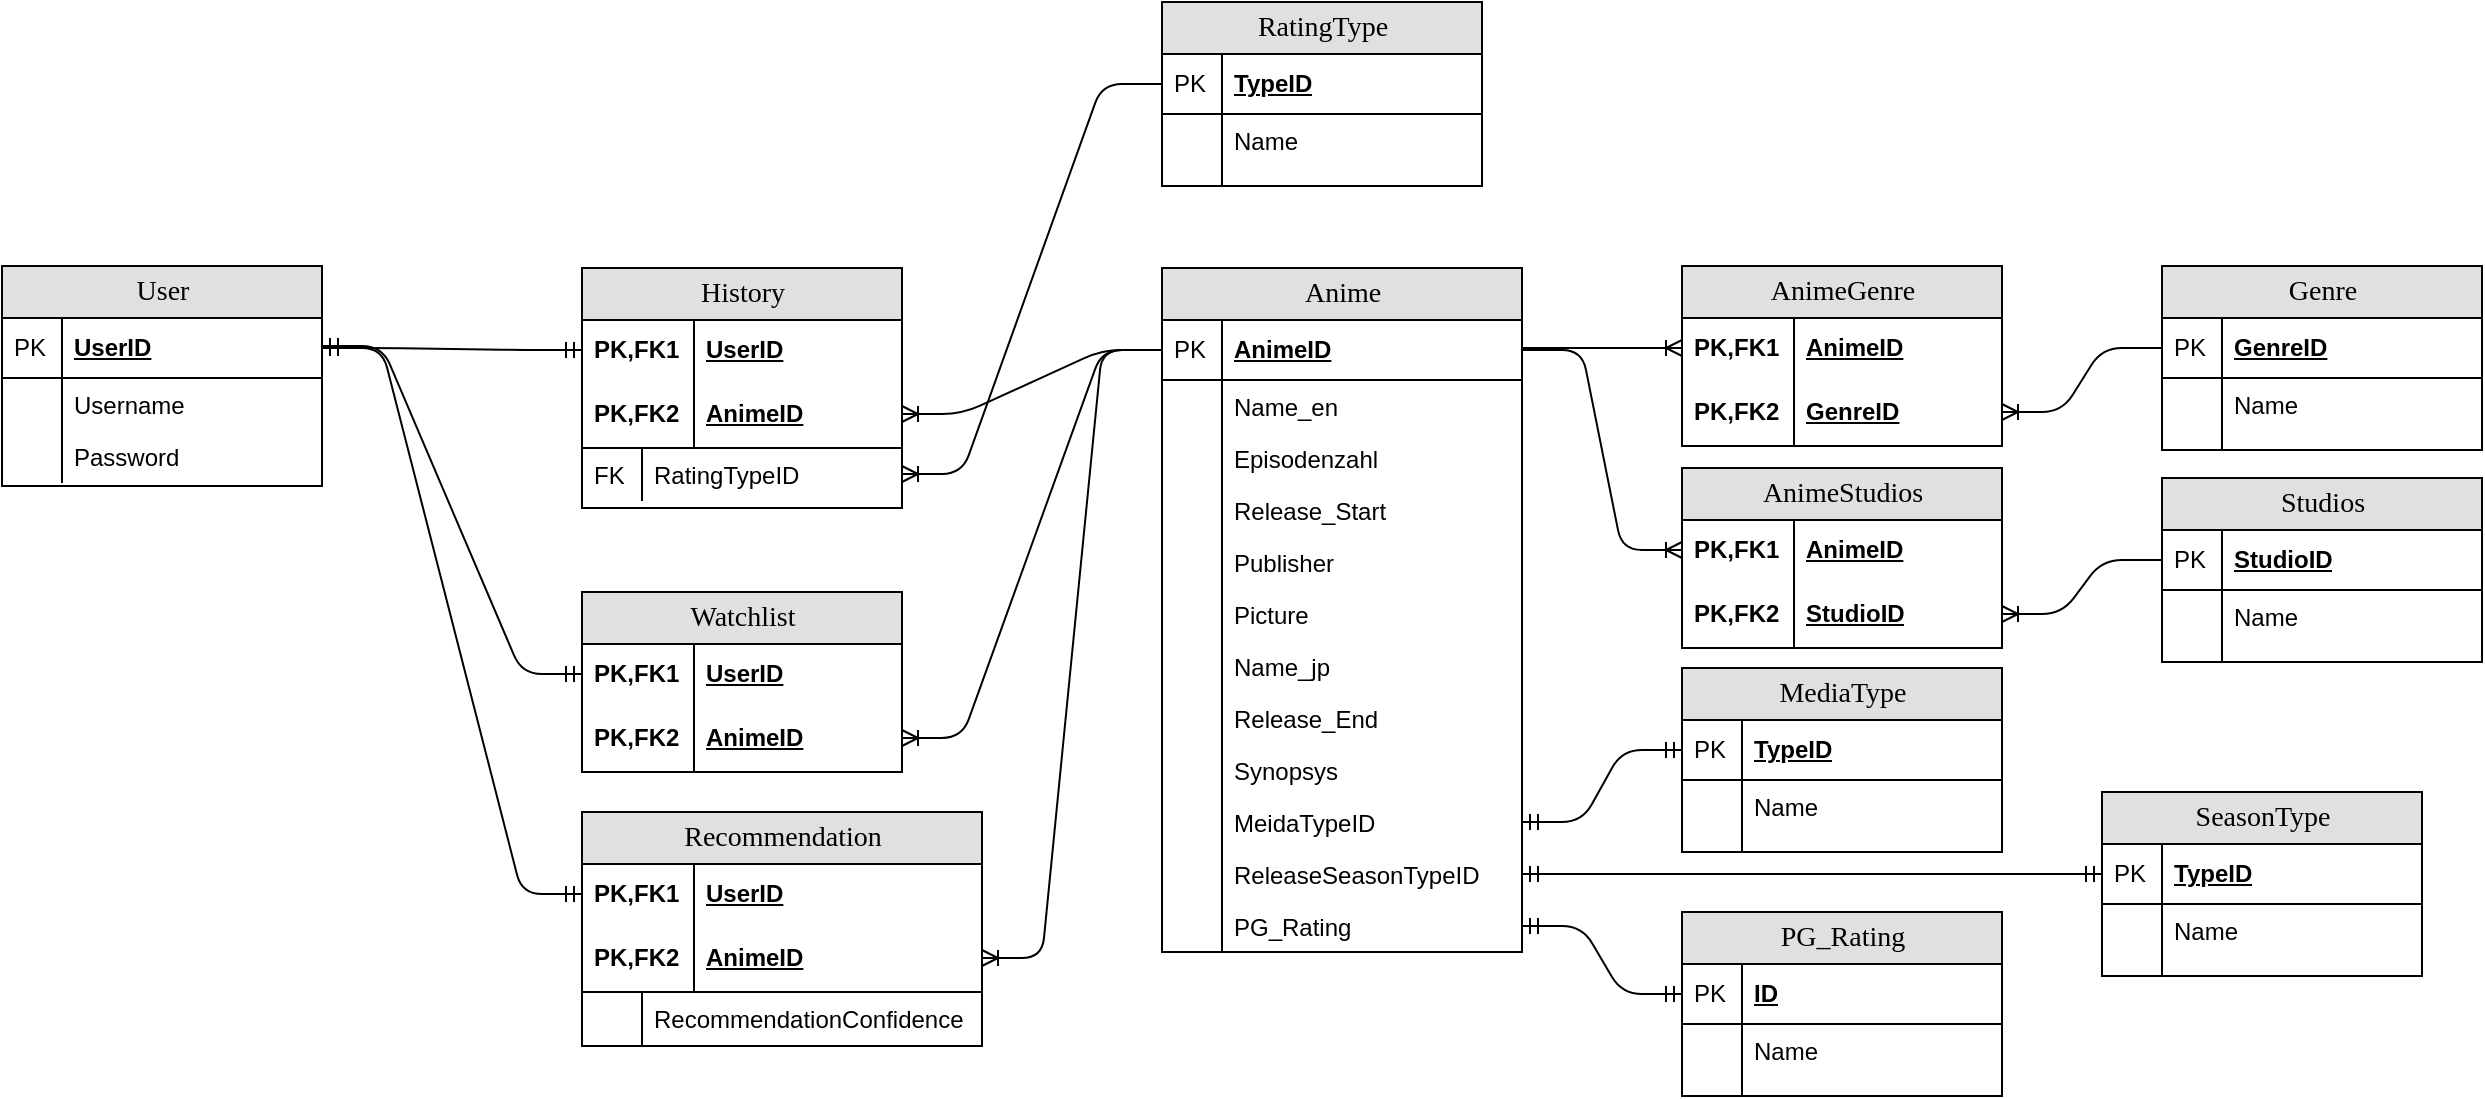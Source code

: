 <mxfile version="14.3.1" type="device"><diagram name="Page-1" id="e56a1550-8fbb-45ad-956c-1786394a9013"><mxGraphModel dx="1422" dy="1644" grid="1" gridSize="10" guides="1" tooltips="1" connect="1" arrows="1" fold="1" page="1" pageScale="1" pageWidth="1100" pageHeight="850" background="#ffffff" math="0" shadow="0"><root><mxCell id="0"/><mxCell id="1" parent="0"/><mxCell id="2e49270ec7c68f3f-1" value="AnimeGenre" style="swimlane;html=1;fontStyle=0;childLayout=stackLayout;horizontal=1;startSize=26;fillColor=#e0e0e0;horizontalStack=0;resizeParent=1;resizeLast=0;collapsible=1;marginBottom=0;swimlaneFillColor=#ffffff;align=center;rounded=0;shadow=0;comic=0;labelBackgroundColor=none;strokeWidth=1;fontFamily=Verdana;fontSize=14" parent="1" vertex="1"><mxGeometry x="840" y="40" width="160" height="90" as="geometry"/></mxCell><mxCell id="2e49270ec7c68f3f-2" value="AnimeID" style="shape=partialRectangle;top=0;left=0;right=0;bottom=0;html=1;align=left;verticalAlign=middle;fillColor=none;spacingLeft=60;spacingRight=4;whiteSpace=wrap;overflow=hidden;rotatable=0;points=[[0,0.5],[1,0.5]];portConstraint=eastwest;dropTarget=0;fontStyle=5;" parent="2e49270ec7c68f3f-1" vertex="1"><mxGeometry y="26" width="160" height="30" as="geometry"/></mxCell><mxCell id="2e49270ec7c68f3f-3" value="PK,FK1" style="shape=partialRectangle;fontStyle=1;top=0;left=0;bottom=0;html=1;fillColor=none;align=left;verticalAlign=middle;spacingLeft=4;spacingRight=4;whiteSpace=wrap;overflow=hidden;rotatable=0;points=[];portConstraint=eastwest;part=1;" parent="2e49270ec7c68f3f-2" vertex="1" connectable="0"><mxGeometry width="56" height="30" as="geometry"/></mxCell><mxCell id="2e49270ec7c68f3f-4" value="GenreID" style="shape=partialRectangle;top=0;left=0;right=0;bottom=1;html=1;align=left;verticalAlign=middle;fillColor=none;spacingLeft=60;spacingRight=4;whiteSpace=wrap;overflow=hidden;rotatable=0;points=[[0,0.5],[1,0.5]];portConstraint=eastwest;dropTarget=0;fontStyle=5;" parent="2e49270ec7c68f3f-1" vertex="1"><mxGeometry y="56" width="160" height="34" as="geometry"/></mxCell><mxCell id="2e49270ec7c68f3f-5" value="PK,FK2" style="shape=partialRectangle;fontStyle=1;top=0;left=0;bottom=0;html=1;fillColor=none;align=left;verticalAlign=middle;spacingLeft=4;spacingRight=4;whiteSpace=wrap;overflow=hidden;rotatable=0;points=[];portConstraint=eastwest;part=1;" parent="2e49270ec7c68f3f-4" vertex="1" connectable="0"><mxGeometry width="56" height="34" as="geometry"/></mxCell><mxCell id="2e49270ec7c68f3f-8" value="Anime" style="swimlane;html=1;fontStyle=0;childLayout=stackLayout;horizontal=1;startSize=26;fillColor=#e0e0e0;horizontalStack=0;resizeParent=1;resizeLast=0;collapsible=1;marginBottom=0;swimlaneFillColor=#ffffff;align=center;rounded=0;shadow=0;comic=0;labelBackgroundColor=none;strokeWidth=1;fontFamily=Verdana;fontSize=14;swimlaneLine=1;" parent="1" vertex="1"><mxGeometry x="580" y="41" width="180" height="342" as="geometry"/></mxCell><mxCell id="2e49270ec7c68f3f-9" value="AnimeID" style="shape=partialRectangle;top=0;left=0;right=0;bottom=1;html=1;align=left;verticalAlign=middle;fillColor=none;spacingLeft=34;spacingRight=4;whiteSpace=wrap;overflow=hidden;rotatable=0;points=[[0,0.5],[1,0.5]];portConstraint=eastwest;dropTarget=0;fontStyle=5;" parent="2e49270ec7c68f3f-8" vertex="1"><mxGeometry y="26" width="180" height="30" as="geometry"/></mxCell><mxCell id="2e49270ec7c68f3f-10" value="PK" style="shape=partialRectangle;top=0;left=0;bottom=0;html=1;fillColor=none;align=left;verticalAlign=middle;spacingLeft=4;spacingRight=4;whiteSpace=wrap;overflow=hidden;rotatable=0;points=[];portConstraint=eastwest;part=1;" parent="2e49270ec7c68f3f-9" vertex="1" connectable="0"><mxGeometry width="30" height="30" as="geometry"/></mxCell><mxCell id="2e49270ec7c68f3f-11" value="Name_en" style="shape=partialRectangle;top=0;left=0;right=0;bottom=0;html=1;align=left;verticalAlign=top;fillColor=none;spacingLeft=34;spacingRight=4;whiteSpace=wrap;overflow=hidden;rotatable=0;points=[[0,0.5],[1,0.5]];portConstraint=eastwest;dropTarget=0;" parent="2e49270ec7c68f3f-8" vertex="1"><mxGeometry y="56" width="180" height="26" as="geometry"/></mxCell><mxCell id="2e49270ec7c68f3f-12" value="" style="shape=partialRectangle;top=0;left=0;bottom=0;html=1;fillColor=none;align=left;verticalAlign=top;spacingLeft=4;spacingRight=4;whiteSpace=wrap;overflow=hidden;rotatable=0;points=[];portConstraint=eastwest;part=1;" parent="2e49270ec7c68f3f-11" vertex="1" connectable="0"><mxGeometry width="30" height="26" as="geometry"/></mxCell><mxCell id="2e49270ec7c68f3f-15" value="Episodenzahl" style="shape=partialRectangle;top=0;left=0;right=0;bottom=0;html=1;align=left;verticalAlign=top;fillColor=none;spacingLeft=34;spacingRight=4;whiteSpace=wrap;overflow=hidden;rotatable=0;points=[[0,0.5],[1,0.5]];portConstraint=eastwest;dropTarget=0;" parent="2e49270ec7c68f3f-8" vertex="1"><mxGeometry y="82" width="180" height="26" as="geometry"/></mxCell><mxCell id="2e49270ec7c68f3f-16" value="" style="shape=partialRectangle;top=0;left=0;bottom=0;html=1;fillColor=none;align=left;verticalAlign=top;spacingLeft=4;spacingRight=4;whiteSpace=wrap;overflow=hidden;rotatable=0;points=[];portConstraint=eastwest;part=1;" parent="2e49270ec7c68f3f-15" vertex="1" connectable="0"><mxGeometry width="30" height="26" as="geometry"/></mxCell><mxCell id="2e49270ec7c68f3f-17" value="Release_Start" style="shape=partialRectangle;top=0;left=0;right=0;bottom=0;html=1;align=left;verticalAlign=top;fillColor=none;spacingLeft=34;spacingRight=4;whiteSpace=wrap;overflow=hidden;rotatable=0;points=[[0,0.5],[1,0.5]];portConstraint=eastwest;dropTarget=0;" parent="2e49270ec7c68f3f-8" vertex="1"><mxGeometry y="108" width="180" height="26" as="geometry"/></mxCell><mxCell id="2e49270ec7c68f3f-18" value="" style="shape=partialRectangle;top=0;left=0;bottom=0;html=1;fillColor=none;align=left;verticalAlign=top;spacingLeft=4;spacingRight=4;whiteSpace=wrap;overflow=hidden;rotatable=0;points=[];portConstraint=eastwest;part=1;" parent="2e49270ec7c68f3f-17" vertex="1" connectable="0"><mxGeometry width="30" height="26.0" as="geometry"/></mxCell><mxCell id="T_OxAOjRe-ts82M2nis_-27" value="Publisher" style="shape=partialRectangle;top=0;left=0;right=0;bottom=0;html=1;align=left;verticalAlign=top;fillColor=none;spacingLeft=34;spacingRight=4;whiteSpace=wrap;overflow=hidden;rotatable=0;points=[[0,0.5],[1,0.5]];portConstraint=eastwest;dropTarget=0;" vertex="1" parent="2e49270ec7c68f3f-8"><mxGeometry y="134" width="180" height="26" as="geometry"/></mxCell><mxCell id="T_OxAOjRe-ts82M2nis_-28" value="" style="shape=partialRectangle;top=0;left=0;bottom=0;html=1;fillColor=none;align=left;verticalAlign=top;spacingLeft=4;spacingRight=4;whiteSpace=wrap;overflow=hidden;rotatable=0;points=[];portConstraint=eastwest;part=1;" vertex="1" connectable="0" parent="T_OxAOjRe-ts82M2nis_-27"><mxGeometry width="30" height="26.0" as="geometry"/></mxCell><mxCell id="T_OxAOjRe-ts82M2nis_-29" value="Picture" style="shape=partialRectangle;top=0;left=0;right=0;bottom=0;html=1;align=left;verticalAlign=top;fillColor=none;spacingLeft=34;spacingRight=4;whiteSpace=wrap;overflow=hidden;rotatable=0;points=[[0,0.5],[1,0.5]];portConstraint=eastwest;dropTarget=0;" vertex="1" parent="2e49270ec7c68f3f-8"><mxGeometry y="160" width="180" height="26" as="geometry"/></mxCell><mxCell id="T_OxAOjRe-ts82M2nis_-30" value="" style="shape=partialRectangle;top=0;left=0;bottom=0;html=1;fillColor=none;align=left;verticalAlign=top;spacingLeft=4;spacingRight=4;whiteSpace=wrap;overflow=hidden;rotatable=0;points=[];portConstraint=eastwest;part=1;" vertex="1" connectable="0" parent="T_OxAOjRe-ts82M2nis_-29"><mxGeometry width="30" height="26.0" as="geometry"/></mxCell><mxCell id="T_OxAOjRe-ts82M2nis_-119" value="Name_jp" style="shape=partialRectangle;top=0;left=0;right=0;bottom=0;html=1;align=left;verticalAlign=top;fillColor=none;spacingLeft=34;spacingRight=4;whiteSpace=wrap;overflow=hidden;rotatable=0;points=[[0,0.5],[1,0.5]];portConstraint=eastwest;dropTarget=0;" vertex="1" parent="2e49270ec7c68f3f-8"><mxGeometry y="186" width="180" height="26" as="geometry"/></mxCell><mxCell id="T_OxAOjRe-ts82M2nis_-120" value="" style="shape=partialRectangle;top=0;left=0;bottom=0;html=1;fillColor=none;align=left;verticalAlign=top;spacingLeft=4;spacingRight=4;whiteSpace=wrap;overflow=hidden;rotatable=0;points=[];portConstraint=eastwest;part=1;" vertex="1" connectable="0" parent="T_OxAOjRe-ts82M2nis_-119"><mxGeometry width="30" height="26.0" as="geometry"/></mxCell><mxCell id="T_OxAOjRe-ts82M2nis_-121" value="Release_End" style="shape=partialRectangle;top=0;left=0;right=0;bottom=0;html=1;align=left;verticalAlign=top;fillColor=none;spacingLeft=34;spacingRight=4;whiteSpace=wrap;overflow=hidden;rotatable=0;points=[[0,0.5],[1,0.5]];portConstraint=eastwest;dropTarget=0;" vertex="1" parent="2e49270ec7c68f3f-8"><mxGeometry y="212" width="180" height="26" as="geometry"/></mxCell><mxCell id="T_OxAOjRe-ts82M2nis_-122" value="" style="shape=partialRectangle;top=0;left=0;bottom=0;html=1;fillColor=none;align=left;verticalAlign=top;spacingLeft=4;spacingRight=4;whiteSpace=wrap;overflow=hidden;rotatable=0;points=[];portConstraint=eastwest;part=1;" vertex="1" connectable="0" parent="T_OxAOjRe-ts82M2nis_-121"><mxGeometry width="30" height="26.0" as="geometry"/></mxCell><mxCell id="T_OxAOjRe-ts82M2nis_-123" value="Synopsys" style="shape=partialRectangle;top=0;left=0;right=0;bottom=0;html=1;align=left;verticalAlign=top;fillColor=none;spacingLeft=34;spacingRight=4;whiteSpace=wrap;overflow=hidden;rotatable=0;points=[[0,0.5],[1,0.5]];portConstraint=eastwest;dropTarget=0;" vertex="1" parent="2e49270ec7c68f3f-8"><mxGeometry y="238" width="180" height="26" as="geometry"/></mxCell><mxCell id="T_OxAOjRe-ts82M2nis_-124" value="" style="shape=partialRectangle;top=0;left=0;bottom=0;html=1;fillColor=none;align=left;verticalAlign=top;spacingLeft=4;spacingRight=4;whiteSpace=wrap;overflow=hidden;rotatable=0;points=[];portConstraint=eastwest;part=1;" vertex="1" connectable="0" parent="T_OxAOjRe-ts82M2nis_-123"><mxGeometry width="30" height="26.0" as="geometry"/></mxCell><mxCell id="T_OxAOjRe-ts82M2nis_-125" value="MeidaTypeID" style="shape=partialRectangle;top=0;left=0;right=0;bottom=0;html=1;align=left;verticalAlign=top;fillColor=none;spacingLeft=34;spacingRight=4;whiteSpace=wrap;overflow=hidden;rotatable=0;points=[[0,0.5],[1,0.5]];portConstraint=eastwest;dropTarget=0;" vertex="1" parent="2e49270ec7c68f3f-8"><mxGeometry y="264" width="180" height="26" as="geometry"/></mxCell><mxCell id="T_OxAOjRe-ts82M2nis_-126" value="" style="shape=partialRectangle;top=0;left=0;bottom=0;html=1;fillColor=none;align=left;verticalAlign=top;spacingLeft=4;spacingRight=4;whiteSpace=wrap;overflow=hidden;rotatable=0;points=[];portConstraint=eastwest;part=1;" vertex="1" connectable="0" parent="T_OxAOjRe-ts82M2nis_-125"><mxGeometry width="30" height="26.0" as="geometry"/></mxCell><mxCell id="T_OxAOjRe-ts82M2nis_-135" value="ReleaseSeasonTypeID" style="shape=partialRectangle;top=0;left=0;right=0;bottom=0;html=1;align=left;verticalAlign=top;fillColor=none;spacingLeft=34;spacingRight=4;whiteSpace=wrap;overflow=hidden;rotatable=0;points=[[0,0.5],[1,0.5]];portConstraint=eastwest;dropTarget=0;" vertex="1" parent="2e49270ec7c68f3f-8"><mxGeometry y="290" width="180" height="26" as="geometry"/></mxCell><mxCell id="T_OxAOjRe-ts82M2nis_-136" value="" style="shape=partialRectangle;top=0;left=0;bottom=0;html=1;fillColor=none;align=left;verticalAlign=top;spacingLeft=4;spacingRight=4;whiteSpace=wrap;overflow=hidden;rotatable=0;points=[];portConstraint=eastwest;part=1;" vertex="1" connectable="0" parent="T_OxAOjRe-ts82M2nis_-135"><mxGeometry width="30" height="26.0" as="geometry"/></mxCell><mxCell id="T_OxAOjRe-ts82M2nis_-145" value="PG_Rating" style="shape=partialRectangle;top=0;left=0;right=0;bottom=0;html=1;align=left;verticalAlign=top;fillColor=none;spacingLeft=34;spacingRight=4;whiteSpace=wrap;overflow=hidden;rotatable=0;points=[[0,0.5],[1,0.5]];portConstraint=eastwest;dropTarget=0;" vertex="1" parent="2e49270ec7c68f3f-8"><mxGeometry y="316" width="180" height="26" as="geometry"/></mxCell><mxCell id="T_OxAOjRe-ts82M2nis_-146" value="" style="shape=partialRectangle;top=0;left=0;bottom=0;html=1;fillColor=none;align=left;verticalAlign=top;spacingLeft=4;spacingRight=4;whiteSpace=wrap;overflow=hidden;rotatable=0;points=[];portConstraint=eastwest;part=1;" vertex="1" connectable="0" parent="T_OxAOjRe-ts82M2nis_-145"><mxGeometry width="30" height="26.0" as="geometry"/></mxCell><mxCell id="2e49270ec7c68f3f-19" value="Genre" style="swimlane;html=1;fontStyle=0;childLayout=stackLayout;horizontal=1;startSize=26;fillColor=#e0e0e0;horizontalStack=0;resizeParent=1;resizeLast=0;collapsible=1;marginBottom=0;swimlaneFillColor=#ffffff;align=center;rounded=0;shadow=0;comic=0;labelBackgroundColor=none;strokeWidth=1;fontFamily=Verdana;fontSize=14" parent="1" vertex="1"><mxGeometry x="1080" y="40" width="160" height="92" as="geometry"/></mxCell><mxCell id="2e49270ec7c68f3f-20" value="GenreID" style="shape=partialRectangle;top=0;left=0;right=0;bottom=1;html=1;align=left;verticalAlign=middle;fillColor=none;spacingLeft=34;spacingRight=4;whiteSpace=wrap;overflow=hidden;rotatable=0;points=[[0,0.5],[1,0.5]];portConstraint=eastwest;dropTarget=0;fontStyle=5;" parent="2e49270ec7c68f3f-19" vertex="1"><mxGeometry y="26" width="160" height="30" as="geometry"/></mxCell><mxCell id="2e49270ec7c68f3f-21" value="PK" style="shape=partialRectangle;top=0;left=0;bottom=0;html=1;fillColor=none;align=left;verticalAlign=middle;spacingLeft=4;spacingRight=4;whiteSpace=wrap;overflow=hidden;rotatable=0;points=[];portConstraint=eastwest;part=1;" parent="2e49270ec7c68f3f-20" vertex="1" connectable="0"><mxGeometry width="30" height="30" as="geometry"/></mxCell><mxCell id="2e49270ec7c68f3f-22" value="Name" style="shape=partialRectangle;top=0;left=0;right=0;bottom=0;html=1;align=left;verticalAlign=top;fillColor=none;spacingLeft=34;spacingRight=4;whiteSpace=wrap;overflow=hidden;rotatable=0;points=[[0,0.5],[1,0.5]];portConstraint=eastwest;dropTarget=0;" parent="2e49270ec7c68f3f-19" vertex="1"><mxGeometry y="56" width="160" height="26" as="geometry"/></mxCell><mxCell id="2e49270ec7c68f3f-23" value="" style="shape=partialRectangle;top=0;left=0;bottom=0;html=1;fillColor=none;align=left;verticalAlign=top;spacingLeft=4;spacingRight=4;whiteSpace=wrap;overflow=hidden;rotatable=0;points=[];portConstraint=eastwest;part=1;" parent="2e49270ec7c68f3f-22" vertex="1" connectable="0"><mxGeometry width="30" height="26" as="geometry"/></mxCell><mxCell id="2e49270ec7c68f3f-28" value="" style="shape=partialRectangle;top=0;left=0;right=0;bottom=0;html=1;align=left;verticalAlign=top;fillColor=none;spacingLeft=34;spacingRight=4;whiteSpace=wrap;overflow=hidden;rotatable=0;points=[[0,0.5],[1,0.5]];portConstraint=eastwest;dropTarget=0;" parent="2e49270ec7c68f3f-19" vertex="1"><mxGeometry y="82" width="160" height="10" as="geometry"/></mxCell><mxCell id="2e49270ec7c68f3f-29" value="" style="shape=partialRectangle;top=0;left=0;bottom=0;html=1;fillColor=none;align=left;verticalAlign=top;spacingLeft=4;spacingRight=4;whiteSpace=wrap;overflow=hidden;rotatable=0;points=[];portConstraint=eastwest;part=1;" parent="2e49270ec7c68f3f-28" vertex="1" connectable="0"><mxGeometry width="30" height="10" as="geometry"/></mxCell><mxCell id="2e49270ec7c68f3f-30" value="User" style="swimlane;html=1;fontStyle=0;childLayout=stackLayout;horizontal=1;startSize=26;fillColor=#e0e0e0;horizontalStack=0;resizeParent=1;resizeLast=0;collapsible=1;marginBottom=0;swimlaneFillColor=#ffffff;align=center;rounded=0;shadow=0;comic=0;labelBackgroundColor=none;strokeWidth=1;fontFamily=Verdana;fontSize=14" parent="1" vertex="1"><mxGeometry y="40" width="160" height="110" as="geometry"/></mxCell><mxCell id="2e49270ec7c68f3f-31" value="UserID" style="shape=partialRectangle;top=0;left=0;right=0;bottom=1;html=1;align=left;verticalAlign=middle;fillColor=none;spacingLeft=34;spacingRight=4;whiteSpace=wrap;overflow=hidden;rotatable=0;points=[[0,0.5],[1,0.5]];portConstraint=eastwest;dropTarget=0;fontStyle=5;" parent="2e49270ec7c68f3f-30" vertex="1"><mxGeometry y="26" width="160" height="30" as="geometry"/></mxCell><mxCell id="2e49270ec7c68f3f-32" value="PK" style="shape=partialRectangle;top=0;left=0;bottom=0;html=1;fillColor=none;align=left;verticalAlign=middle;spacingLeft=4;spacingRight=4;whiteSpace=wrap;overflow=hidden;rotatable=0;points=[];portConstraint=eastwest;part=1;" parent="2e49270ec7c68f3f-31" vertex="1" connectable="0"><mxGeometry width="30" height="30" as="geometry"/></mxCell><mxCell id="2e49270ec7c68f3f-33" value="Username" style="shape=partialRectangle;top=0;left=0;right=0;bottom=0;html=1;align=left;verticalAlign=top;fillColor=none;spacingLeft=34;spacingRight=4;whiteSpace=wrap;overflow=hidden;rotatable=0;points=[[0,0.5],[1,0.5]];portConstraint=eastwest;dropTarget=0;" parent="2e49270ec7c68f3f-30" vertex="1"><mxGeometry y="56" width="160" height="26" as="geometry"/></mxCell><mxCell id="2e49270ec7c68f3f-34" value="" style="shape=partialRectangle;top=0;left=0;bottom=0;html=1;fillColor=none;align=left;verticalAlign=top;spacingLeft=4;spacingRight=4;whiteSpace=wrap;overflow=hidden;rotatable=0;points=[];portConstraint=eastwest;part=1;" parent="2e49270ec7c68f3f-33" vertex="1" connectable="0"><mxGeometry width="30" height="26" as="geometry"/></mxCell><mxCell id="2e49270ec7c68f3f-35" value="Password" style="shape=partialRectangle;top=0;left=0;right=0;bottom=0;html=1;align=left;verticalAlign=top;fillColor=none;spacingLeft=34;spacingRight=4;whiteSpace=wrap;overflow=hidden;rotatable=0;points=[[0,0.5],[1,0.5]];portConstraint=eastwest;dropTarget=0;" parent="2e49270ec7c68f3f-30" vertex="1"><mxGeometry y="82" width="160" height="26" as="geometry"/></mxCell><mxCell id="2e49270ec7c68f3f-36" value="" style="shape=partialRectangle;top=0;left=0;bottom=0;html=1;fillColor=none;align=left;verticalAlign=top;spacingLeft=4;spacingRight=4;whiteSpace=wrap;overflow=hidden;rotatable=0;points=[];portConstraint=eastwest;part=1;" parent="2e49270ec7c68f3f-35" vertex="1" connectable="0"><mxGeometry width="30" height="26" as="geometry"/></mxCell><mxCell id="T_OxAOjRe-ts82M2nis_-32" value="" style="edgeStyle=entityRelationEdgeStyle;fontSize=12;html=1;endArrow=ERoneToMany;entryX=0;entryY=0.5;entryDx=0;entryDy=0;" edge="1" parent="1" target="2e49270ec7c68f3f-2"><mxGeometry width="100" height="100" relative="1" as="geometry"><mxPoint x="760" y="81" as="sourcePoint"/><mxPoint x="370" y="-159" as="targetPoint"/></mxGeometry></mxCell><mxCell id="T_OxAOjRe-ts82M2nis_-33" value="" style="edgeStyle=entityRelationEdgeStyle;fontSize=12;html=1;endArrow=ERoneToMany;exitX=0;exitY=0.5;exitDx=0;exitDy=0;entryX=1;entryY=0.5;entryDx=0;entryDy=0;" edge="1" parent="1" source="2e49270ec7c68f3f-20" target="2e49270ec7c68f3f-4"><mxGeometry width="100" height="100" relative="1" as="geometry"><mxPoint x="940" y="-260" as="sourcePoint"/><mxPoint x="1070" y="-260" as="targetPoint"/></mxGeometry></mxCell><mxCell id="T_OxAOjRe-ts82M2nis_-78" value="History" style="swimlane;html=1;fontStyle=0;childLayout=stackLayout;horizontal=1;startSize=26;fillColor=#e0e0e0;horizontalStack=0;resizeParent=1;resizeLast=0;collapsible=1;marginBottom=0;swimlaneFillColor=#ffffff;align=center;rounded=0;shadow=0;comic=0;labelBackgroundColor=none;strokeWidth=1;fontFamily=Verdana;fontSize=14" vertex="1" parent="1"><mxGeometry x="290" y="41" width="160" height="120" as="geometry"/></mxCell><mxCell id="T_OxAOjRe-ts82M2nis_-79" value="UserID" style="shape=partialRectangle;top=0;left=0;right=0;bottom=0;html=1;align=left;verticalAlign=middle;fillColor=none;spacingLeft=60;spacingRight=4;whiteSpace=wrap;overflow=hidden;rotatable=0;points=[[0,0.5],[1,0.5]];portConstraint=eastwest;dropTarget=0;fontStyle=5;" vertex="1" parent="T_OxAOjRe-ts82M2nis_-78"><mxGeometry y="26" width="160" height="30" as="geometry"/></mxCell><mxCell id="T_OxAOjRe-ts82M2nis_-80" value="PK,FK1" style="shape=partialRectangle;fontStyle=1;top=0;left=0;bottom=0;html=1;fillColor=none;align=left;verticalAlign=middle;spacingLeft=4;spacingRight=4;whiteSpace=wrap;overflow=hidden;rotatable=0;points=[];portConstraint=eastwest;part=1;" vertex="1" connectable="0" parent="T_OxAOjRe-ts82M2nis_-79"><mxGeometry width="56" height="30" as="geometry"/></mxCell><mxCell id="T_OxAOjRe-ts82M2nis_-81" value="AnimeID" style="shape=partialRectangle;top=0;left=0;right=0;bottom=1;html=1;align=left;verticalAlign=middle;fillColor=none;spacingLeft=60;spacingRight=4;whiteSpace=wrap;overflow=hidden;rotatable=0;points=[[0,0.5],[1,0.5]];portConstraint=eastwest;dropTarget=0;fontStyle=5;" vertex="1" parent="T_OxAOjRe-ts82M2nis_-78"><mxGeometry y="56" width="160" height="34" as="geometry"/></mxCell><mxCell id="T_OxAOjRe-ts82M2nis_-82" value="PK,FK2" style="shape=partialRectangle;fontStyle=1;top=0;left=0;bottom=0;html=1;fillColor=none;align=left;verticalAlign=middle;spacingLeft=4;spacingRight=4;whiteSpace=wrap;overflow=hidden;rotatable=0;points=[];portConstraint=eastwest;part=1;" vertex="1" connectable="0" parent="T_OxAOjRe-ts82M2nis_-81"><mxGeometry width="56" height="34" as="geometry"/></mxCell><mxCell id="T_OxAOjRe-ts82M2nis_-172" value="RatingTypeID" style="shape=partialRectangle;top=0;left=0;right=0;bottom=0;html=1;align=left;verticalAlign=top;fillColor=none;spacingLeft=34;spacingRight=4;whiteSpace=wrap;overflow=hidden;rotatable=0;points=[[0,0.5],[1,0.5]];portConstraint=eastwest;dropTarget=0;" vertex="1" parent="T_OxAOjRe-ts82M2nis_-78"><mxGeometry y="90" width="160" height="26" as="geometry"/></mxCell><mxCell id="T_OxAOjRe-ts82M2nis_-173" value="FK" style="shape=partialRectangle;top=0;left=0;bottom=0;html=1;fillColor=none;align=left;verticalAlign=top;spacingLeft=4;spacingRight=4;whiteSpace=wrap;overflow=hidden;rotatable=0;points=[];portConstraint=eastwest;part=1;" vertex="1" connectable="0" parent="T_OxAOjRe-ts82M2nis_-172"><mxGeometry width="30" height="26" as="geometry"/></mxCell><mxCell id="T_OxAOjRe-ts82M2nis_-83" value="" style="edgeStyle=entityRelationEdgeStyle;fontSize=12;html=1;endArrow=ERmandOne;startArrow=ERmandOne;exitX=1;exitY=0.5;exitDx=0;exitDy=0;entryX=0;entryY=0.5;entryDx=0;entryDy=0;" edge="1" parent="1" source="2e49270ec7c68f3f-31" target="T_OxAOjRe-ts82M2nis_-79"><mxGeometry width="100" height="100" relative="1" as="geometry"><mxPoint x="160" y="310" as="sourcePoint"/><mxPoint x="250" y="109" as="targetPoint"/></mxGeometry></mxCell><mxCell id="T_OxAOjRe-ts82M2nis_-84" value="" style="edgeStyle=entityRelationEdgeStyle;fontSize=12;html=1;endArrow=ERmandOne;startArrow=ERmandOne;entryX=0;entryY=0.5;entryDx=0;entryDy=0;" edge="1" parent="1" target="T_OxAOjRe-ts82M2nis_-87"><mxGeometry width="100" height="100" relative="1" as="geometry"><mxPoint x="160" y="80" as="sourcePoint"/><mxPoint x="250" y="219" as="targetPoint"/></mxGeometry></mxCell><mxCell id="T_OxAOjRe-ts82M2nis_-85" value="" style="edgeStyle=entityRelationEdgeStyle;fontSize=12;html=1;endArrow=ERmandOne;startArrow=ERmandOne;entryX=0;entryY=0.5;entryDx=0;entryDy=0;exitX=1;exitY=0.5;exitDx=0;exitDy=0;" edge="1" parent="1" source="2e49270ec7c68f3f-31" target="T_OxAOjRe-ts82M2nis_-92"><mxGeometry width="100" height="100" relative="1" as="geometry"><mxPoint x="170" y="90" as="sourcePoint"/><mxPoint x="250" y="329" as="targetPoint"/></mxGeometry></mxCell><mxCell id="T_OxAOjRe-ts82M2nis_-86" value="Watchlist" style="swimlane;html=1;fontStyle=0;childLayout=stackLayout;horizontal=1;startSize=26;fillColor=#e0e0e0;horizontalStack=0;resizeParent=1;resizeLast=0;collapsible=1;marginBottom=0;swimlaneFillColor=#ffffff;align=center;rounded=0;shadow=0;comic=0;labelBackgroundColor=none;strokeWidth=1;fontFamily=Verdana;fontSize=14" vertex="1" parent="1"><mxGeometry x="290" y="203" width="160" height="90" as="geometry"/></mxCell><mxCell id="T_OxAOjRe-ts82M2nis_-87" value="UserID" style="shape=partialRectangle;top=0;left=0;right=0;bottom=0;html=1;align=left;verticalAlign=middle;fillColor=none;spacingLeft=60;spacingRight=4;whiteSpace=wrap;overflow=hidden;rotatable=0;points=[[0,0.5],[1,0.5]];portConstraint=eastwest;dropTarget=0;fontStyle=5;" vertex="1" parent="T_OxAOjRe-ts82M2nis_-86"><mxGeometry y="26" width="160" height="30" as="geometry"/></mxCell><mxCell id="T_OxAOjRe-ts82M2nis_-88" value="PK,FK1" style="shape=partialRectangle;fontStyle=1;top=0;left=0;bottom=0;html=1;fillColor=none;align=left;verticalAlign=middle;spacingLeft=4;spacingRight=4;whiteSpace=wrap;overflow=hidden;rotatable=0;points=[];portConstraint=eastwest;part=1;" vertex="1" connectable="0" parent="T_OxAOjRe-ts82M2nis_-87"><mxGeometry width="56" height="30" as="geometry"/></mxCell><mxCell id="T_OxAOjRe-ts82M2nis_-89" value="AnimeID" style="shape=partialRectangle;top=0;left=0;right=0;bottom=1;html=1;align=left;verticalAlign=middle;fillColor=none;spacingLeft=60;spacingRight=4;whiteSpace=wrap;overflow=hidden;rotatable=0;points=[[0,0.5],[1,0.5]];portConstraint=eastwest;dropTarget=0;fontStyle=5;" vertex="1" parent="T_OxAOjRe-ts82M2nis_-86"><mxGeometry y="56" width="160" height="34" as="geometry"/></mxCell><mxCell id="T_OxAOjRe-ts82M2nis_-90" value="PK,FK2" style="shape=partialRectangle;fontStyle=1;top=0;left=0;bottom=0;html=1;fillColor=none;align=left;verticalAlign=middle;spacingLeft=4;spacingRight=4;whiteSpace=wrap;overflow=hidden;rotatable=0;points=[];portConstraint=eastwest;part=1;" vertex="1" connectable="0" parent="T_OxAOjRe-ts82M2nis_-89"><mxGeometry width="56" height="34" as="geometry"/></mxCell><mxCell id="T_OxAOjRe-ts82M2nis_-91" value="Recommendation" style="swimlane;html=1;fontStyle=0;childLayout=stackLayout;horizontal=1;startSize=26;fillColor=#e0e0e0;horizontalStack=0;resizeParent=1;resizeLast=0;collapsible=1;marginBottom=0;swimlaneFillColor=#ffffff;align=center;rounded=0;shadow=0;comic=0;labelBackgroundColor=none;strokeWidth=1;fontFamily=Verdana;fontSize=14" vertex="1" parent="1"><mxGeometry x="290" y="313" width="200" height="117" as="geometry"/></mxCell><mxCell id="T_OxAOjRe-ts82M2nis_-92" value="UserID" style="shape=partialRectangle;top=0;left=0;right=0;bottom=0;html=1;align=left;verticalAlign=middle;fillColor=none;spacingLeft=60;spacingRight=4;whiteSpace=wrap;overflow=hidden;rotatable=0;points=[[0,0.5],[1,0.5]];portConstraint=eastwest;dropTarget=0;fontStyle=5;" vertex="1" parent="T_OxAOjRe-ts82M2nis_-91"><mxGeometry y="26" width="200" height="30" as="geometry"/></mxCell><mxCell id="T_OxAOjRe-ts82M2nis_-93" value="PK,FK1" style="shape=partialRectangle;fontStyle=1;top=0;left=0;bottom=0;html=1;fillColor=none;align=left;verticalAlign=middle;spacingLeft=4;spacingRight=4;whiteSpace=wrap;overflow=hidden;rotatable=0;points=[];portConstraint=eastwest;part=1;" vertex="1" connectable="0" parent="T_OxAOjRe-ts82M2nis_-92"><mxGeometry width="56" height="30" as="geometry"/></mxCell><mxCell id="T_OxAOjRe-ts82M2nis_-94" value="AnimeID" style="shape=partialRectangle;top=0;left=0;right=0;bottom=1;html=1;align=left;verticalAlign=middle;fillColor=none;spacingLeft=60;spacingRight=4;whiteSpace=wrap;overflow=hidden;rotatable=0;points=[[0,0.5],[1,0.5]];portConstraint=eastwest;dropTarget=0;fontStyle=5;" vertex="1" parent="T_OxAOjRe-ts82M2nis_-91"><mxGeometry y="56" width="200" height="34" as="geometry"/></mxCell><mxCell id="T_OxAOjRe-ts82M2nis_-95" value="PK,FK2" style="shape=partialRectangle;fontStyle=1;top=0;left=0;bottom=0;html=1;fillColor=none;align=left;verticalAlign=middle;spacingLeft=4;spacingRight=4;whiteSpace=wrap;overflow=hidden;rotatable=0;points=[];portConstraint=eastwest;part=1;" vertex="1" connectable="0" parent="T_OxAOjRe-ts82M2nis_-94"><mxGeometry width="56" height="34" as="geometry"/></mxCell><mxCell id="T_OxAOjRe-ts82M2nis_-174" value="RecommendationConfidence" style="shape=partialRectangle;top=0;left=0;right=0;bottom=0;html=1;align=left;verticalAlign=top;fillColor=none;spacingLeft=34;spacingRight=4;whiteSpace=wrap;overflow=hidden;rotatable=0;points=[[0,0.5],[1,0.5]];portConstraint=eastwest;dropTarget=0;" vertex="1" parent="T_OxAOjRe-ts82M2nis_-91"><mxGeometry y="90" width="200" height="26" as="geometry"/></mxCell><mxCell id="T_OxAOjRe-ts82M2nis_-175" value="" style="shape=partialRectangle;top=0;left=0;bottom=0;html=1;fillColor=none;align=left;verticalAlign=top;spacingLeft=4;spacingRight=4;whiteSpace=wrap;overflow=hidden;rotatable=0;points=[];portConstraint=eastwest;part=1;" vertex="1" connectable="0" parent="T_OxAOjRe-ts82M2nis_-174"><mxGeometry width="30" height="26" as="geometry"/></mxCell><mxCell id="T_OxAOjRe-ts82M2nis_-102" value="" style="edgeStyle=entityRelationEdgeStyle;fontSize=12;html=1;endArrow=ERoneToMany;entryX=1;entryY=0.5;entryDx=0;entryDy=0;exitX=0;exitY=0.5;exitDx=0;exitDy=0;" edge="1" parent="1" source="2e49270ec7c68f3f-9" target="T_OxAOjRe-ts82M2nis_-81"><mxGeometry width="100" height="100" relative="1" as="geometry"><mxPoint x="450" y="501" as="sourcePoint"/><mxPoint x="550" y="401" as="targetPoint"/></mxGeometry></mxCell><mxCell id="T_OxAOjRe-ts82M2nis_-103" value="" style="edgeStyle=entityRelationEdgeStyle;fontSize=12;html=1;endArrow=ERoneToMany;entryX=1;entryY=0.5;entryDx=0;entryDy=0;exitX=0;exitY=0.5;exitDx=0;exitDy=0;" edge="1" parent="1" source="2e49270ec7c68f3f-9" target="T_OxAOjRe-ts82M2nis_-89"><mxGeometry width="100" height="100" relative="1" as="geometry"><mxPoint x="590" y="92" as="sourcePoint"/><mxPoint x="460" y="124" as="targetPoint"/></mxGeometry></mxCell><mxCell id="T_OxAOjRe-ts82M2nis_-104" value="" style="edgeStyle=entityRelationEdgeStyle;fontSize=12;html=1;endArrow=ERoneToMany;entryX=1;entryY=0.5;entryDx=0;entryDy=0;exitX=0;exitY=0.5;exitDx=0;exitDy=0;" edge="1" parent="1" source="2e49270ec7c68f3f-9" target="T_OxAOjRe-ts82M2nis_-94"><mxGeometry width="100" height="100" relative="1" as="geometry"><mxPoint x="600" y="102" as="sourcePoint"/><mxPoint x="470" y="134" as="targetPoint"/></mxGeometry></mxCell><mxCell id="T_OxAOjRe-ts82M2nis_-127" value="MediaType" style="swimlane;html=1;fontStyle=0;childLayout=stackLayout;horizontal=1;startSize=26;fillColor=#e0e0e0;horizontalStack=0;resizeParent=1;resizeLast=0;collapsible=1;marginBottom=0;swimlaneFillColor=#ffffff;align=center;rounded=0;shadow=0;comic=0;labelBackgroundColor=none;strokeWidth=1;fontFamily=Verdana;fontSize=14" vertex="1" parent="1"><mxGeometry x="840" y="241" width="160" height="92" as="geometry"/></mxCell><mxCell id="T_OxAOjRe-ts82M2nis_-128" value="TypeID" style="shape=partialRectangle;top=0;left=0;right=0;bottom=1;html=1;align=left;verticalAlign=middle;fillColor=none;spacingLeft=34;spacingRight=4;whiteSpace=wrap;overflow=hidden;rotatable=0;points=[[0,0.5],[1,0.5]];portConstraint=eastwest;dropTarget=0;fontStyle=5;" vertex="1" parent="T_OxAOjRe-ts82M2nis_-127"><mxGeometry y="26" width="160" height="30" as="geometry"/></mxCell><mxCell id="T_OxAOjRe-ts82M2nis_-129" value="PK" style="shape=partialRectangle;top=0;left=0;bottom=0;html=1;fillColor=none;align=left;verticalAlign=middle;spacingLeft=4;spacingRight=4;whiteSpace=wrap;overflow=hidden;rotatable=0;points=[];portConstraint=eastwest;part=1;" vertex="1" connectable="0" parent="T_OxAOjRe-ts82M2nis_-128"><mxGeometry width="30" height="30" as="geometry"/></mxCell><mxCell id="T_OxAOjRe-ts82M2nis_-130" value="Name" style="shape=partialRectangle;top=0;left=0;right=0;bottom=0;html=1;align=left;verticalAlign=top;fillColor=none;spacingLeft=34;spacingRight=4;whiteSpace=wrap;overflow=hidden;rotatable=0;points=[[0,0.5],[1,0.5]];portConstraint=eastwest;dropTarget=0;" vertex="1" parent="T_OxAOjRe-ts82M2nis_-127"><mxGeometry y="56" width="160" height="26" as="geometry"/></mxCell><mxCell id="T_OxAOjRe-ts82M2nis_-131" value="" style="shape=partialRectangle;top=0;left=0;bottom=0;html=1;fillColor=none;align=left;verticalAlign=top;spacingLeft=4;spacingRight=4;whiteSpace=wrap;overflow=hidden;rotatable=0;points=[];portConstraint=eastwest;part=1;" vertex="1" connectable="0" parent="T_OxAOjRe-ts82M2nis_-130"><mxGeometry width="30" height="26" as="geometry"/></mxCell><mxCell id="T_OxAOjRe-ts82M2nis_-132" value="" style="shape=partialRectangle;top=0;left=0;right=0;bottom=0;html=1;align=left;verticalAlign=top;fillColor=none;spacingLeft=34;spacingRight=4;whiteSpace=wrap;overflow=hidden;rotatable=0;points=[[0,0.5],[1,0.5]];portConstraint=eastwest;dropTarget=0;" vertex="1" parent="T_OxAOjRe-ts82M2nis_-127"><mxGeometry y="82" width="160" height="10" as="geometry"/></mxCell><mxCell id="T_OxAOjRe-ts82M2nis_-133" value="" style="shape=partialRectangle;top=0;left=0;bottom=0;html=1;fillColor=none;align=left;verticalAlign=top;spacingLeft=4;spacingRight=4;whiteSpace=wrap;overflow=hidden;rotatable=0;points=[];portConstraint=eastwest;part=1;" vertex="1" connectable="0" parent="T_OxAOjRe-ts82M2nis_-132"><mxGeometry width="30" height="10" as="geometry"/></mxCell><mxCell id="T_OxAOjRe-ts82M2nis_-134" value="" style="edgeStyle=entityRelationEdgeStyle;fontSize=12;html=1;endArrow=ERmandOne;startArrow=ERmandOne;exitX=1;exitY=0.5;exitDx=0;exitDy=0;entryX=0;entryY=0.5;entryDx=0;entryDy=0;" edge="1" parent="1" source="T_OxAOjRe-ts82M2nis_-125" target="T_OxAOjRe-ts82M2nis_-128"><mxGeometry width="100" height="100" relative="1" as="geometry"><mxPoint x="730" y="501" as="sourcePoint"/><mxPoint x="830" y="401" as="targetPoint"/></mxGeometry></mxCell><mxCell id="T_OxAOjRe-ts82M2nis_-137" value="SeasonType" style="swimlane;html=1;fontStyle=0;childLayout=stackLayout;horizontal=1;startSize=26;fillColor=#e0e0e0;horizontalStack=0;resizeParent=1;resizeLast=0;collapsible=1;marginBottom=0;swimlaneFillColor=#ffffff;align=center;rounded=0;shadow=0;comic=0;labelBackgroundColor=none;strokeWidth=1;fontFamily=Verdana;fontSize=14" vertex="1" parent="1"><mxGeometry x="1050" y="303" width="160" height="92" as="geometry"/></mxCell><mxCell id="T_OxAOjRe-ts82M2nis_-138" value="TypeID" style="shape=partialRectangle;top=0;left=0;right=0;bottom=1;html=1;align=left;verticalAlign=middle;fillColor=none;spacingLeft=34;spacingRight=4;whiteSpace=wrap;overflow=hidden;rotatable=0;points=[[0,0.5],[1,0.5]];portConstraint=eastwest;dropTarget=0;fontStyle=5;" vertex="1" parent="T_OxAOjRe-ts82M2nis_-137"><mxGeometry y="26" width="160" height="30" as="geometry"/></mxCell><mxCell id="T_OxAOjRe-ts82M2nis_-139" value="PK" style="shape=partialRectangle;top=0;left=0;bottom=0;html=1;fillColor=none;align=left;verticalAlign=middle;spacingLeft=4;spacingRight=4;whiteSpace=wrap;overflow=hidden;rotatable=0;points=[];portConstraint=eastwest;part=1;" vertex="1" connectable="0" parent="T_OxAOjRe-ts82M2nis_-138"><mxGeometry width="30" height="30" as="geometry"/></mxCell><mxCell id="T_OxAOjRe-ts82M2nis_-140" value="Name" style="shape=partialRectangle;top=0;left=0;right=0;bottom=0;html=1;align=left;verticalAlign=top;fillColor=none;spacingLeft=34;spacingRight=4;whiteSpace=wrap;overflow=hidden;rotatable=0;points=[[0,0.5],[1,0.5]];portConstraint=eastwest;dropTarget=0;" vertex="1" parent="T_OxAOjRe-ts82M2nis_-137"><mxGeometry y="56" width="160" height="26" as="geometry"/></mxCell><mxCell id="T_OxAOjRe-ts82M2nis_-141" value="" style="shape=partialRectangle;top=0;left=0;bottom=0;html=1;fillColor=none;align=left;verticalAlign=top;spacingLeft=4;spacingRight=4;whiteSpace=wrap;overflow=hidden;rotatable=0;points=[];portConstraint=eastwest;part=1;" vertex="1" connectable="0" parent="T_OxAOjRe-ts82M2nis_-140"><mxGeometry width="30" height="26" as="geometry"/></mxCell><mxCell id="T_OxAOjRe-ts82M2nis_-142" value="" style="shape=partialRectangle;top=0;left=0;right=0;bottom=0;html=1;align=left;verticalAlign=top;fillColor=none;spacingLeft=34;spacingRight=4;whiteSpace=wrap;overflow=hidden;rotatable=0;points=[[0,0.5],[1,0.5]];portConstraint=eastwest;dropTarget=0;" vertex="1" parent="T_OxAOjRe-ts82M2nis_-137"><mxGeometry y="82" width="160" height="10" as="geometry"/></mxCell><mxCell id="T_OxAOjRe-ts82M2nis_-143" value="" style="shape=partialRectangle;top=0;left=0;bottom=0;html=1;fillColor=none;align=left;verticalAlign=top;spacingLeft=4;spacingRight=4;whiteSpace=wrap;overflow=hidden;rotatable=0;points=[];portConstraint=eastwest;part=1;" vertex="1" connectable="0" parent="T_OxAOjRe-ts82M2nis_-142"><mxGeometry width="30" height="10" as="geometry"/></mxCell><mxCell id="T_OxAOjRe-ts82M2nis_-144" value="" style="edgeStyle=entityRelationEdgeStyle;fontSize=12;html=1;endArrow=ERmandOne;startArrow=ERmandOne;exitX=1;exitY=0.5;exitDx=0;exitDy=0;entryX=0;entryY=0.5;entryDx=0;entryDy=0;" edge="1" parent="1" source="T_OxAOjRe-ts82M2nis_-135" target="T_OxAOjRe-ts82M2nis_-138"><mxGeometry width="100" height="100" relative="1" as="geometry"><mxPoint x="750" y="328" as="sourcePoint"/><mxPoint x="810" y="290" as="targetPoint"/></mxGeometry></mxCell><mxCell id="T_OxAOjRe-ts82M2nis_-147" value="PG_Rating" style="swimlane;html=1;fontStyle=0;childLayout=stackLayout;horizontal=1;startSize=26;fillColor=#e0e0e0;horizontalStack=0;resizeParent=1;resizeLast=0;collapsible=1;marginBottom=0;swimlaneFillColor=#ffffff;align=center;rounded=0;shadow=0;comic=0;labelBackgroundColor=none;strokeWidth=1;fontFamily=Verdana;fontSize=14" vertex="1" parent="1"><mxGeometry x="840" y="363" width="160" height="92" as="geometry"/></mxCell><mxCell id="T_OxAOjRe-ts82M2nis_-148" value="ID" style="shape=partialRectangle;top=0;left=0;right=0;bottom=1;html=1;align=left;verticalAlign=middle;fillColor=none;spacingLeft=34;spacingRight=4;whiteSpace=wrap;overflow=hidden;rotatable=0;points=[[0,0.5],[1,0.5]];portConstraint=eastwest;dropTarget=0;fontStyle=5;" vertex="1" parent="T_OxAOjRe-ts82M2nis_-147"><mxGeometry y="26" width="160" height="30" as="geometry"/></mxCell><mxCell id="T_OxAOjRe-ts82M2nis_-149" value="PK" style="shape=partialRectangle;top=0;left=0;bottom=0;html=1;fillColor=none;align=left;verticalAlign=middle;spacingLeft=4;spacingRight=4;whiteSpace=wrap;overflow=hidden;rotatable=0;points=[];portConstraint=eastwest;part=1;" vertex="1" connectable="0" parent="T_OxAOjRe-ts82M2nis_-148"><mxGeometry width="30" height="30" as="geometry"/></mxCell><mxCell id="T_OxAOjRe-ts82M2nis_-150" value="Name" style="shape=partialRectangle;top=0;left=0;right=0;bottom=0;html=1;align=left;verticalAlign=top;fillColor=none;spacingLeft=34;spacingRight=4;whiteSpace=wrap;overflow=hidden;rotatable=0;points=[[0,0.5],[1,0.5]];portConstraint=eastwest;dropTarget=0;" vertex="1" parent="T_OxAOjRe-ts82M2nis_-147"><mxGeometry y="56" width="160" height="26" as="geometry"/></mxCell><mxCell id="T_OxAOjRe-ts82M2nis_-151" value="" style="shape=partialRectangle;top=0;left=0;bottom=0;html=1;fillColor=none;align=left;verticalAlign=top;spacingLeft=4;spacingRight=4;whiteSpace=wrap;overflow=hidden;rotatable=0;points=[];portConstraint=eastwest;part=1;" vertex="1" connectable="0" parent="T_OxAOjRe-ts82M2nis_-150"><mxGeometry width="30" height="26" as="geometry"/></mxCell><mxCell id="T_OxAOjRe-ts82M2nis_-152" value="" style="shape=partialRectangle;top=0;left=0;right=0;bottom=0;html=1;align=left;verticalAlign=top;fillColor=none;spacingLeft=34;spacingRight=4;whiteSpace=wrap;overflow=hidden;rotatable=0;points=[[0,0.5],[1,0.5]];portConstraint=eastwest;dropTarget=0;" vertex="1" parent="T_OxAOjRe-ts82M2nis_-147"><mxGeometry y="82" width="160" height="10" as="geometry"/></mxCell><mxCell id="T_OxAOjRe-ts82M2nis_-153" value="" style="shape=partialRectangle;top=0;left=0;bottom=0;html=1;fillColor=none;align=left;verticalAlign=top;spacingLeft=4;spacingRight=4;whiteSpace=wrap;overflow=hidden;rotatable=0;points=[];portConstraint=eastwest;part=1;" vertex="1" connectable="0" parent="T_OxAOjRe-ts82M2nis_-152"><mxGeometry width="30" height="10" as="geometry"/></mxCell><mxCell id="T_OxAOjRe-ts82M2nis_-154" value="" style="edgeStyle=entityRelationEdgeStyle;fontSize=12;html=1;endArrow=ERmandOne;startArrow=ERmandOne;exitX=1;exitY=0.5;exitDx=0;exitDy=0;entryX=0;entryY=0.5;entryDx=0;entryDy=0;" edge="1" parent="1" source="T_OxAOjRe-ts82M2nis_-145" target="T_OxAOjRe-ts82M2nis_-148"><mxGeometry width="100" height="100" relative="1" as="geometry"><mxPoint x="770" y="354" as="sourcePoint"/><mxPoint x="1020" y="352" as="targetPoint"/></mxGeometry></mxCell><mxCell id="T_OxAOjRe-ts82M2nis_-157" value="AnimeStudios" style="swimlane;html=1;fontStyle=0;childLayout=stackLayout;horizontal=1;startSize=26;fillColor=#e0e0e0;horizontalStack=0;resizeParent=1;resizeLast=0;collapsible=1;marginBottom=0;swimlaneFillColor=#ffffff;align=center;rounded=0;shadow=0;comic=0;labelBackgroundColor=none;strokeWidth=1;fontFamily=Verdana;fontSize=14" vertex="1" parent="1"><mxGeometry x="840" y="141" width="160" height="90" as="geometry"/></mxCell><mxCell id="T_OxAOjRe-ts82M2nis_-158" value="AnimeID" style="shape=partialRectangle;top=0;left=0;right=0;bottom=0;html=1;align=left;verticalAlign=middle;fillColor=none;spacingLeft=60;spacingRight=4;whiteSpace=wrap;overflow=hidden;rotatable=0;points=[[0,0.5],[1,0.5]];portConstraint=eastwest;dropTarget=0;fontStyle=5;" vertex="1" parent="T_OxAOjRe-ts82M2nis_-157"><mxGeometry y="26" width="160" height="30" as="geometry"/></mxCell><mxCell id="T_OxAOjRe-ts82M2nis_-159" value="PK,FK1" style="shape=partialRectangle;fontStyle=1;top=0;left=0;bottom=0;html=1;fillColor=none;align=left;verticalAlign=middle;spacingLeft=4;spacingRight=4;whiteSpace=wrap;overflow=hidden;rotatable=0;points=[];portConstraint=eastwest;part=1;" vertex="1" connectable="0" parent="T_OxAOjRe-ts82M2nis_-158"><mxGeometry width="56" height="30" as="geometry"/></mxCell><mxCell id="T_OxAOjRe-ts82M2nis_-160" value="StudioID" style="shape=partialRectangle;top=0;left=0;right=0;bottom=1;html=1;align=left;verticalAlign=middle;fillColor=none;spacingLeft=60;spacingRight=4;whiteSpace=wrap;overflow=hidden;rotatable=0;points=[[0,0.5],[1,0.5]];portConstraint=eastwest;dropTarget=0;fontStyle=5;" vertex="1" parent="T_OxAOjRe-ts82M2nis_-157"><mxGeometry y="56" width="160" height="34" as="geometry"/></mxCell><mxCell id="T_OxAOjRe-ts82M2nis_-161" value="PK,FK2" style="shape=partialRectangle;fontStyle=1;top=0;left=0;bottom=0;html=1;fillColor=none;align=left;verticalAlign=middle;spacingLeft=4;spacingRight=4;whiteSpace=wrap;overflow=hidden;rotatable=0;points=[];portConstraint=eastwest;part=1;" vertex="1" connectable="0" parent="T_OxAOjRe-ts82M2nis_-160"><mxGeometry width="56" height="34" as="geometry"/></mxCell><mxCell id="T_OxAOjRe-ts82M2nis_-162" value="Studios" style="swimlane;html=1;fontStyle=0;childLayout=stackLayout;horizontal=1;startSize=26;fillColor=#e0e0e0;horizontalStack=0;resizeParent=1;resizeLast=0;collapsible=1;marginBottom=0;swimlaneFillColor=#ffffff;align=center;rounded=0;shadow=0;comic=0;labelBackgroundColor=none;strokeWidth=1;fontFamily=Verdana;fontSize=14" vertex="1" parent="1"><mxGeometry x="1080" y="146" width="160" height="92" as="geometry"/></mxCell><mxCell id="T_OxAOjRe-ts82M2nis_-163" value="StudioID" style="shape=partialRectangle;top=0;left=0;right=0;bottom=1;html=1;align=left;verticalAlign=middle;fillColor=none;spacingLeft=34;spacingRight=4;whiteSpace=wrap;overflow=hidden;rotatable=0;points=[[0,0.5],[1,0.5]];portConstraint=eastwest;dropTarget=0;fontStyle=5;" vertex="1" parent="T_OxAOjRe-ts82M2nis_-162"><mxGeometry y="26" width="160" height="30" as="geometry"/></mxCell><mxCell id="T_OxAOjRe-ts82M2nis_-164" value="PK" style="shape=partialRectangle;top=0;left=0;bottom=0;html=1;fillColor=none;align=left;verticalAlign=middle;spacingLeft=4;spacingRight=4;whiteSpace=wrap;overflow=hidden;rotatable=0;points=[];portConstraint=eastwest;part=1;" vertex="1" connectable="0" parent="T_OxAOjRe-ts82M2nis_-163"><mxGeometry width="30" height="30" as="geometry"/></mxCell><mxCell id="T_OxAOjRe-ts82M2nis_-165" value="Name" style="shape=partialRectangle;top=0;left=0;right=0;bottom=0;html=1;align=left;verticalAlign=top;fillColor=none;spacingLeft=34;spacingRight=4;whiteSpace=wrap;overflow=hidden;rotatable=0;points=[[0,0.5],[1,0.5]];portConstraint=eastwest;dropTarget=0;" vertex="1" parent="T_OxAOjRe-ts82M2nis_-162"><mxGeometry y="56" width="160" height="26" as="geometry"/></mxCell><mxCell id="T_OxAOjRe-ts82M2nis_-166" value="" style="shape=partialRectangle;top=0;left=0;bottom=0;html=1;fillColor=none;align=left;verticalAlign=top;spacingLeft=4;spacingRight=4;whiteSpace=wrap;overflow=hidden;rotatable=0;points=[];portConstraint=eastwest;part=1;" vertex="1" connectable="0" parent="T_OxAOjRe-ts82M2nis_-165"><mxGeometry width="30" height="26" as="geometry"/></mxCell><mxCell id="T_OxAOjRe-ts82M2nis_-167" value="" style="shape=partialRectangle;top=0;left=0;right=0;bottom=0;html=1;align=left;verticalAlign=top;fillColor=none;spacingLeft=34;spacingRight=4;whiteSpace=wrap;overflow=hidden;rotatable=0;points=[[0,0.5],[1,0.5]];portConstraint=eastwest;dropTarget=0;" vertex="1" parent="T_OxAOjRe-ts82M2nis_-162"><mxGeometry y="82" width="160" height="10" as="geometry"/></mxCell><mxCell id="T_OxAOjRe-ts82M2nis_-168" value="" style="shape=partialRectangle;top=0;left=0;bottom=0;html=1;fillColor=none;align=left;verticalAlign=top;spacingLeft=4;spacingRight=4;whiteSpace=wrap;overflow=hidden;rotatable=0;points=[];portConstraint=eastwest;part=1;" vertex="1" connectable="0" parent="T_OxAOjRe-ts82M2nis_-167"><mxGeometry width="30" height="10" as="geometry"/></mxCell><mxCell id="T_OxAOjRe-ts82M2nis_-169" value="" style="edgeStyle=entityRelationEdgeStyle;fontSize=12;html=1;endArrow=ERoneToMany;exitX=0;exitY=0.5;exitDx=0;exitDy=0;entryX=1;entryY=0.5;entryDx=0;entryDy=0;" edge="1" parent="1" source="T_OxAOjRe-ts82M2nis_-163" target="T_OxAOjRe-ts82M2nis_-160"><mxGeometry width="100" height="100" relative="1" as="geometry"><mxPoint x="1090" y="-279" as="sourcePoint"/><mxPoint x="1010" y="-247" as="targetPoint"/></mxGeometry></mxCell><mxCell id="T_OxAOjRe-ts82M2nis_-171" value="" style="edgeStyle=entityRelationEdgeStyle;fontSize=12;html=1;endArrow=ERoneToMany;entryX=0;entryY=0.5;entryDx=0;entryDy=0;exitX=1;exitY=0.5;exitDx=0;exitDy=0;" edge="1" parent="1" source="2e49270ec7c68f3f-9" target="T_OxAOjRe-ts82M2nis_-158"><mxGeometry width="100" height="100" relative="1" as="geometry"><mxPoint x="770" y="91" as="sourcePoint"/><mxPoint x="810" y="91" as="targetPoint"/></mxGeometry></mxCell><mxCell id="T_OxAOjRe-ts82M2nis_-176" value="RatingType" style="swimlane;html=1;fontStyle=0;childLayout=stackLayout;horizontal=1;startSize=26;fillColor=#e0e0e0;horizontalStack=0;resizeParent=1;resizeLast=0;collapsible=1;marginBottom=0;swimlaneFillColor=#ffffff;align=center;rounded=0;shadow=0;comic=0;labelBackgroundColor=none;strokeWidth=1;fontFamily=Verdana;fontSize=14" vertex="1" parent="1"><mxGeometry x="580" y="-92" width="160" height="92" as="geometry"/></mxCell><mxCell id="T_OxAOjRe-ts82M2nis_-177" value="TypeID" style="shape=partialRectangle;top=0;left=0;right=0;bottom=1;html=1;align=left;verticalAlign=middle;fillColor=none;spacingLeft=34;spacingRight=4;whiteSpace=wrap;overflow=hidden;rotatable=0;points=[[0,0.5],[1,0.5]];portConstraint=eastwest;dropTarget=0;fontStyle=5;" vertex="1" parent="T_OxAOjRe-ts82M2nis_-176"><mxGeometry y="26" width="160" height="30" as="geometry"/></mxCell><mxCell id="T_OxAOjRe-ts82M2nis_-178" value="PK" style="shape=partialRectangle;top=0;left=0;bottom=0;html=1;fillColor=none;align=left;verticalAlign=middle;spacingLeft=4;spacingRight=4;whiteSpace=wrap;overflow=hidden;rotatable=0;points=[];portConstraint=eastwest;part=1;" vertex="1" connectable="0" parent="T_OxAOjRe-ts82M2nis_-177"><mxGeometry width="30" height="30" as="geometry"/></mxCell><mxCell id="T_OxAOjRe-ts82M2nis_-179" value="Name" style="shape=partialRectangle;top=0;left=0;right=0;bottom=0;html=1;align=left;verticalAlign=top;fillColor=none;spacingLeft=34;spacingRight=4;whiteSpace=wrap;overflow=hidden;rotatable=0;points=[[0,0.5],[1,0.5]];portConstraint=eastwest;dropTarget=0;" vertex="1" parent="T_OxAOjRe-ts82M2nis_-176"><mxGeometry y="56" width="160" height="26" as="geometry"/></mxCell><mxCell id="T_OxAOjRe-ts82M2nis_-180" value="" style="shape=partialRectangle;top=0;left=0;bottom=0;html=1;fillColor=none;align=left;verticalAlign=top;spacingLeft=4;spacingRight=4;whiteSpace=wrap;overflow=hidden;rotatable=0;points=[];portConstraint=eastwest;part=1;" vertex="1" connectable="0" parent="T_OxAOjRe-ts82M2nis_-179"><mxGeometry width="30" height="26" as="geometry"/></mxCell><mxCell id="T_OxAOjRe-ts82M2nis_-181" value="" style="shape=partialRectangle;top=0;left=0;right=0;bottom=0;html=1;align=left;verticalAlign=top;fillColor=none;spacingLeft=34;spacingRight=4;whiteSpace=wrap;overflow=hidden;rotatable=0;points=[[0,0.5],[1,0.5]];portConstraint=eastwest;dropTarget=0;" vertex="1" parent="T_OxAOjRe-ts82M2nis_-176"><mxGeometry y="82" width="160" height="10" as="geometry"/></mxCell><mxCell id="T_OxAOjRe-ts82M2nis_-182" value="" style="shape=partialRectangle;top=0;left=0;bottom=0;html=1;fillColor=none;align=left;verticalAlign=top;spacingLeft=4;spacingRight=4;whiteSpace=wrap;overflow=hidden;rotatable=0;points=[];portConstraint=eastwest;part=1;" vertex="1" connectable="0" parent="T_OxAOjRe-ts82M2nis_-181"><mxGeometry width="30" height="10" as="geometry"/></mxCell><mxCell id="T_OxAOjRe-ts82M2nis_-183" value="" style="edgeStyle=entityRelationEdgeStyle;fontSize=12;html=1;endArrow=ERoneToMany;exitX=0;exitY=0.5;exitDx=0;exitDy=0;entryX=1;entryY=0.5;entryDx=0;entryDy=0;" edge="1" parent="1" source="T_OxAOjRe-ts82M2nis_-177" target="T_OxAOjRe-ts82M2nis_-172"><mxGeometry width="100" height="100" relative="1" as="geometry"><mxPoint x="1050" y="91" as="sourcePoint"/><mxPoint x="970" y="123" as="targetPoint"/></mxGeometry></mxCell></root></mxGraphModel></diagram></mxfile>
